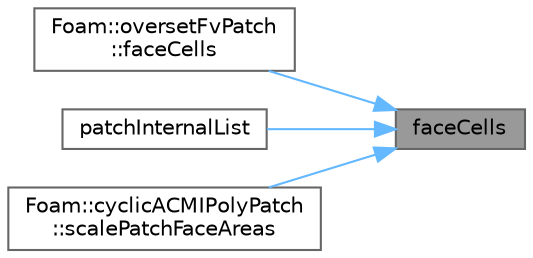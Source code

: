 digraph "faceCells"
{
 // LATEX_PDF_SIZE
  bgcolor="transparent";
  edge [fontname=Helvetica,fontsize=10,labelfontname=Helvetica,labelfontsize=10];
  node [fontname=Helvetica,fontsize=10,shape=box,height=0.2,width=0.4];
  rankdir="RL";
  Node1 [id="Node000001",label="faceCells",height=0.2,width=0.4,color="gray40", fillcolor="grey60", style="filled", fontcolor="black",tooltip=" "];
  Node1 -> Node2 [id="edge1_Node000001_Node000002",dir="back",color="steelblue1",style="solid",tooltip=" "];
  Node2 [id="Node000002",label="Foam::oversetFvPatch\l::faceCells",height=0.2,width=0.4,color="grey40", fillcolor="white", style="filled",URL="$classFoam_1_1oversetFvPatch.html#a6530c4e5a70980c93bf51a759c0eff47",tooltip=" "];
  Node1 -> Node3 [id="edge2_Node000001_Node000003",dir="back",color="steelblue1",style="solid",tooltip=" "];
  Node3 [id="Node000003",label="patchInternalList",height=0.2,width=0.4,color="grey40", fillcolor="white", style="filled",URL="$classFoam_1_1polyPatch.html#a33bf34072a249597060f06f282286970",tooltip=" "];
  Node1 -> Node4 [id="edge3_Node000001_Node000004",dir="back",color="steelblue1",style="solid",tooltip=" "];
  Node4 [id="Node000004",label="Foam::cyclicACMIPolyPatch\l::scalePatchFaceAreas",height=0.2,width=0.4,color="grey40", fillcolor="white", style="filled",URL="$classFoam_1_1cyclicACMIPolyPatch.html#a15bd053a5270123a78998db1851225b3",tooltip=" "];
}
